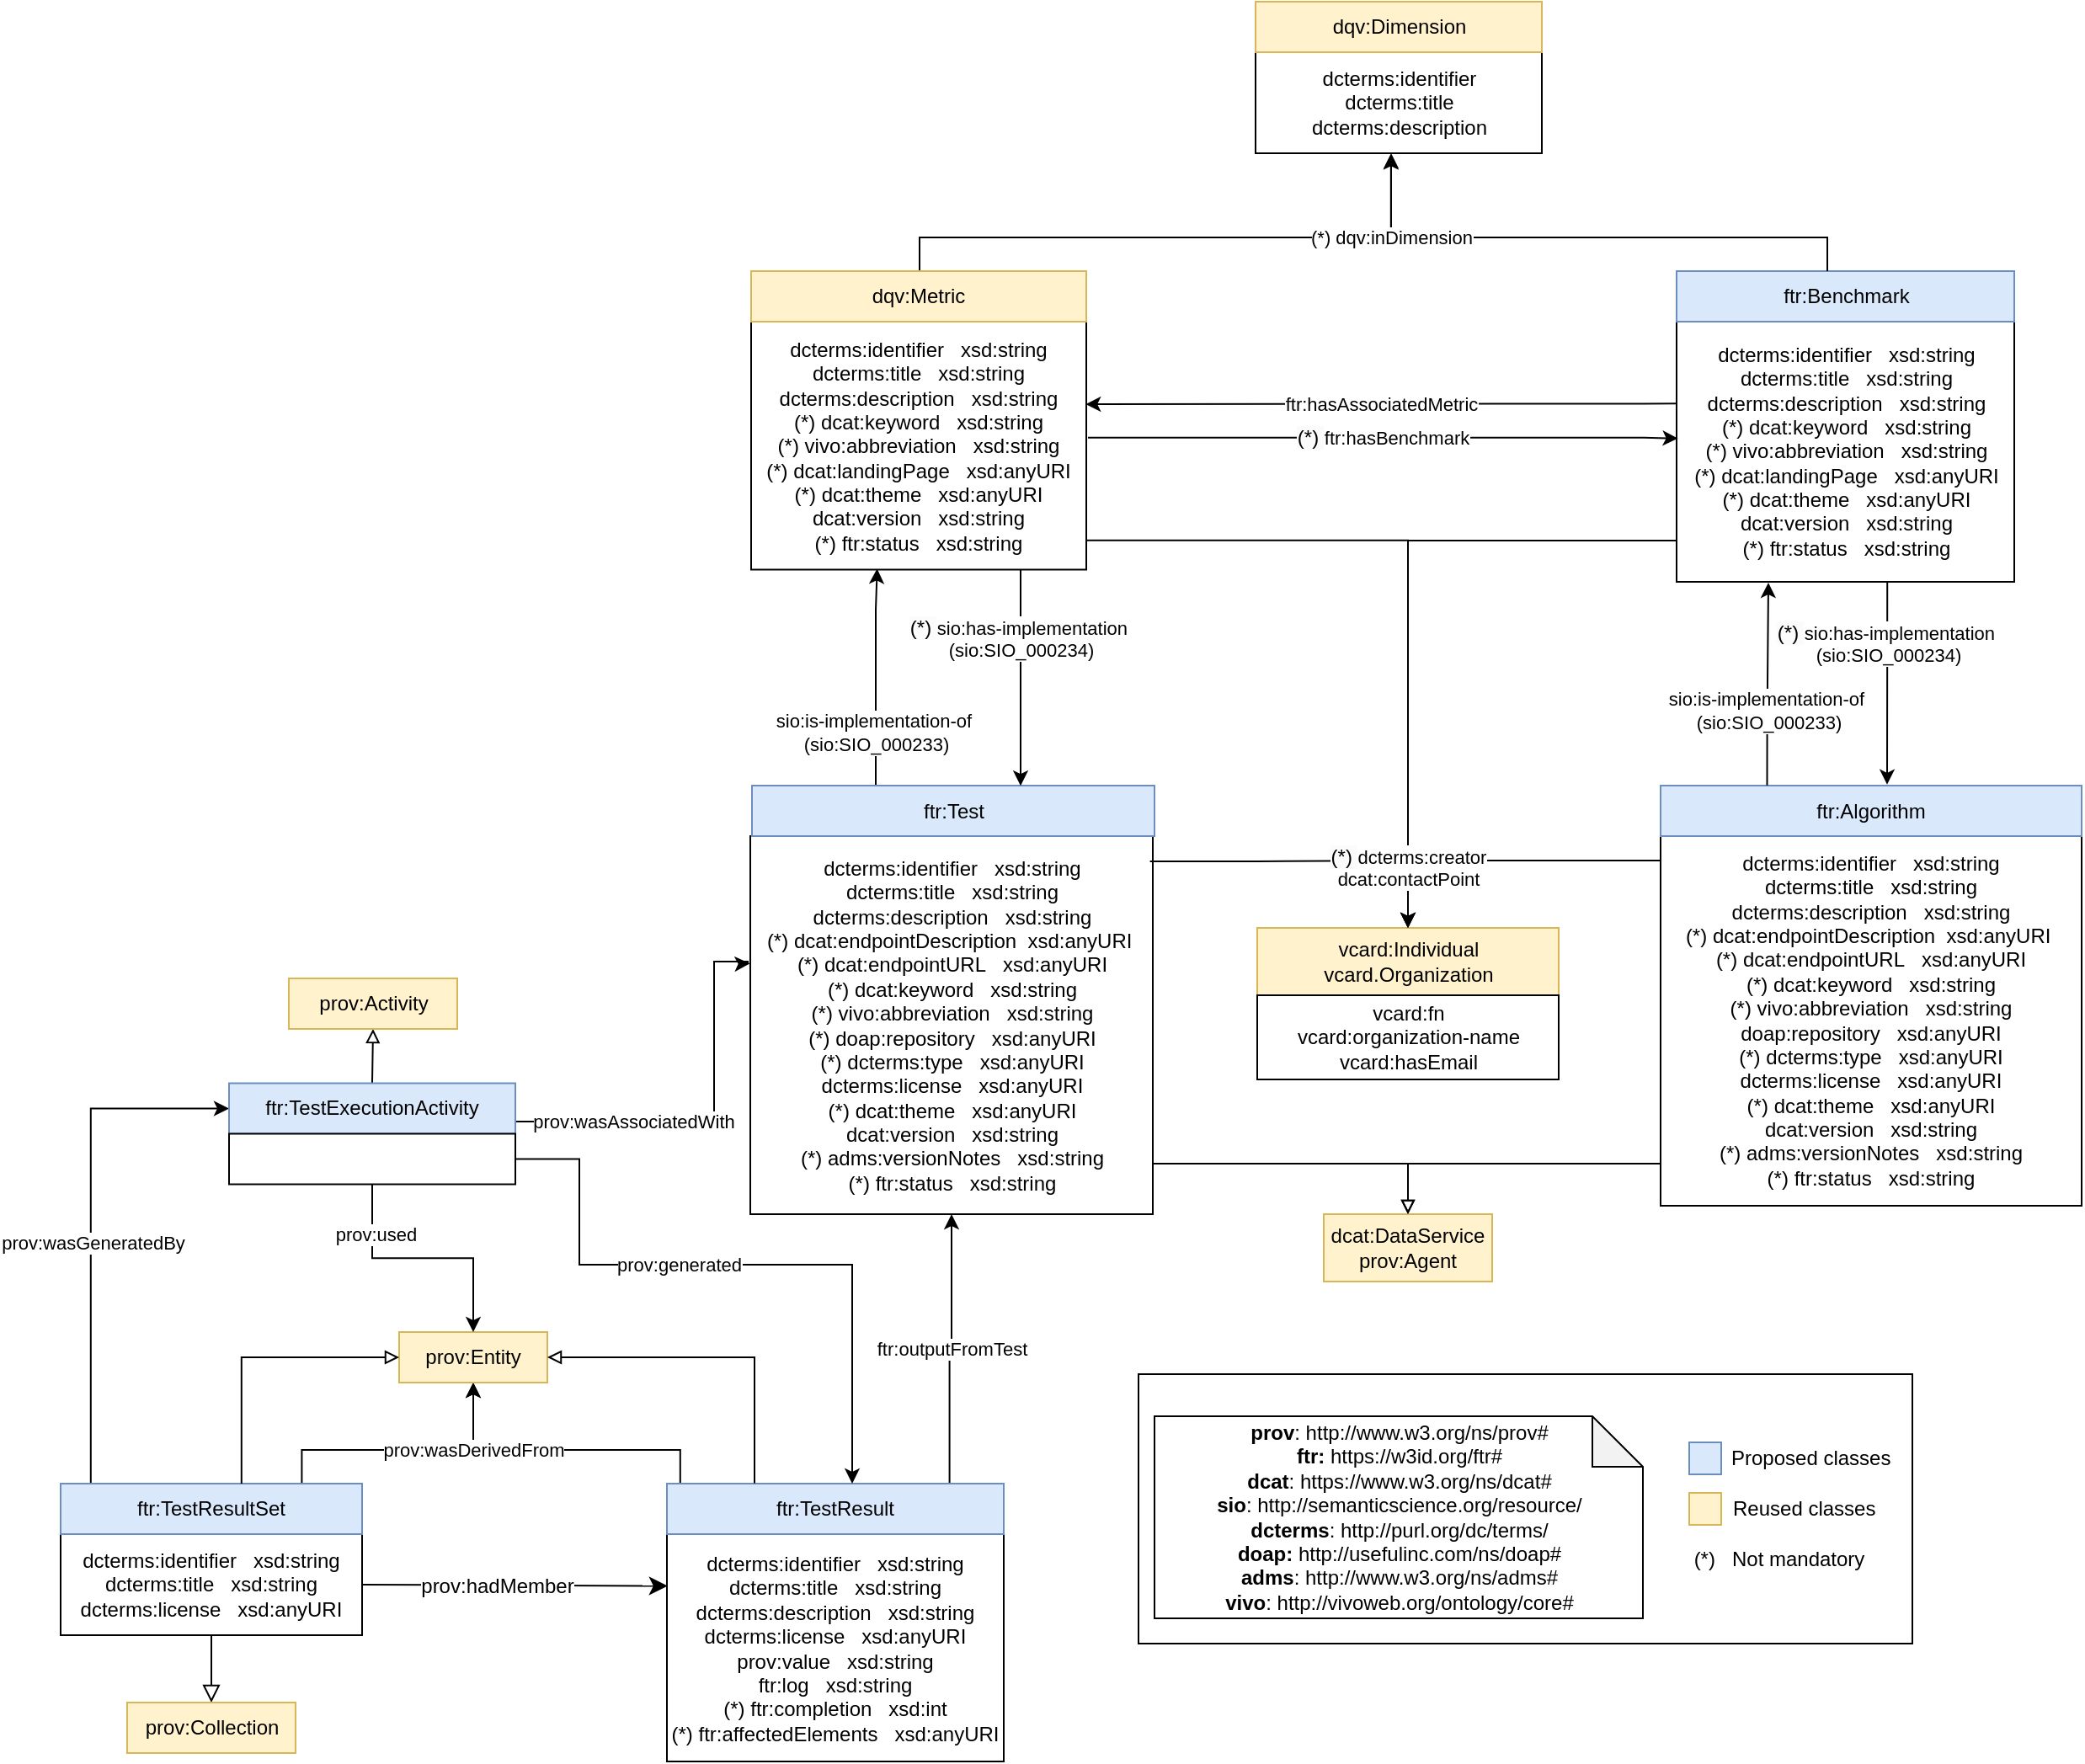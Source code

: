 <mxfile version="26.0.10">
  <diagram id="EMfAbqqZKWI0kDw0vO57" name="v9">
    <mxGraphModel grid="1" page="1" gridSize="10" guides="1" tooltips="1" connect="1" arrows="1" fold="1" pageScale="1" pageWidth="827" pageHeight="1169" math="0" shadow="0">
      <root>
        <mxCell id="0" />
        <mxCell id="1" parent="0" />
        <mxCell id="Yi2zr5Vyh4pYzkWV7ahC-1" value="" style="endArrow=block;html=1;fontColor=#000099;exitX=0.5;exitY=1;exitDx=0;exitDy=0;endFill=0;entryX=0.5;entryY=0;entryDx=0;entryDy=0;endSize=8;arcSize=0;rounded=0;" edge="1" parent="1" source="Yi2zr5Vyh4pYzkWV7ahC-6" target="Yi2zr5Vyh4pYzkWV7ahC-2">
          <mxGeometry width="50" height="50" relative="1" as="geometry">
            <mxPoint x="255" y="565" as="sourcePoint" />
            <mxPoint x="413.0" y="565" as="targetPoint" />
          </mxGeometry>
        </mxCell>
        <mxCell id="Yi2zr5Vyh4pYzkWV7ahC-2" value="prov:Collection" style="rounded=0;whiteSpace=wrap;html=1;snapToPoint=1;points=[[0.1,0],[0.2,0],[0.3,0],[0.4,0],[0.5,0],[0.6,0],[0.7,0],[0.8,0],[0.9,0],[0,0.1],[0,0.3],[0,0.5],[0,0.7],[0,0.9],[0.1,1],[0.2,1],[0.3,1],[0.4,1],[0.5,1],[0.6,1],[0.7,1],[0.8,1],[0.9,1],[1,0.1],[1,0.3],[1,0.5],[1,0.7],[1,0.9]];fillColor=#fff2cc;strokeColor=#d6b656;" vertex="1" parent="1">
          <mxGeometry x="429.5" y="740" width="100" height="30" as="geometry" />
        </mxCell>
        <mxCell id="Yi2zr5Vyh4pYzkWV7ahC-3" value="" style="endArrow=classic;html=1;endSize=8;arcSize=0;rounded=0;entryX=0.002;entryY=0.228;entryDx=0;entryDy=0;entryPerimeter=0;" edge="1" parent="1" source="Yi2zr5Vyh4pYzkWV7ahC-6" target="Yi2zr5Vyh4pYzkWV7ahC-13">
          <mxGeometry width="50" height="50" relative="1" as="geometry">
            <mxPoint x="630" y="680" as="sourcePoint" />
            <mxPoint x="747" y="670" as="targetPoint" />
          </mxGeometry>
        </mxCell>
        <mxCell id="Yi2zr5Vyh4pYzkWV7ahC-4" value="prov:hadMember" style="text;html=1;align=center;verticalAlign=middle;resizable=0;points=[];labelBackgroundColor=#ffffff;" connectable="0" vertex="1" parent="Yi2zr5Vyh4pYzkWV7ahC-3">
          <mxGeometry x="-0.127" relative="1" as="geometry">
            <mxPoint x="1" as="offset" />
          </mxGeometry>
        </mxCell>
        <mxCell id="Yi2zr5Vyh4pYzkWV7ahC-5" value="&lt;div&gt;&lt;b&gt;prov&lt;/b&gt;: http://www.w3.org/ns/prov#&lt;/div&gt;&lt;div&gt;&lt;b&gt;ftr:&lt;/b&gt; https://w3id.org/ftr#&lt;br&gt;&lt;b&gt;dcat&lt;/b&gt;: https://www.w3.org/ns/dcat#&lt;/div&gt;&lt;div&gt;&lt;b&gt;sio&lt;/b&gt;: http://semanticscience.org/resource/&lt;br&gt;&lt;/div&gt;&lt;b&gt;dcterms&lt;/b&gt;: http://purl.org/dc/terms/&lt;div&gt;&lt;b&gt;doap:&amp;nbsp;&lt;/b&gt;&lt;span style=&quot;background-color: initial;&quot;&gt;http://usefulinc.com/ns/doap#&lt;/span&gt;&lt;/div&gt;&lt;div&gt;&lt;b&gt;adms&lt;/b&gt;: http://www.w3.org/ns/adms#&lt;/div&gt;&lt;div&gt;&lt;b&gt;vivo&lt;/b&gt;:&amp;nbsp;http://vivoweb.org/ontology/core#&lt;/div&gt;" style="shape=note;whiteSpace=wrap;html=1;backgroundOutline=1;darkOpacity=0.05;" vertex="1" parent="1">
          <mxGeometry x="1039.5" y="570" width="290" height="120" as="geometry" />
        </mxCell>
        <mxCell id="Yi2zr5Vyh4pYzkWV7ahC-6" value="dcterms:identifier&amp;nbsp; &amp;nbsp;xsd:string&lt;br&gt;dcterms:title&amp;nbsp; &amp;nbsp;xsd:string&lt;br&gt;dcterms:license&amp;nbsp; &amp;nbsp;xsd:anyURI" style="rounded=0;whiteSpace=wrap;html=1;snapToPoint=1;points=[[0.1,0],[0.2,0],[0.3,0],[0.4,0],[0.5,0],[0.6,0],[0.7,0],[0.8,0],[0.9,0],[0,0.1],[0,0.3],[0,0.5],[0,0.7],[0,0.9],[0.1,1],[0.2,1],[0.3,1],[0.4,1],[0.5,1],[0.6,1],[0.7,1],[0.8,1],[0.9,1],[1,0.1],[1,0.3],[1,0.5],[1,0.7],[1,0.9]];" vertex="1" parent="1">
          <mxGeometry x="390" y="640" width="179" height="60" as="geometry" />
        </mxCell>
        <mxCell id="Yi2zr5Vyh4pYzkWV7ahC-7" value="" style="edgeStyle=orthogonalEdgeStyle;rounded=0;orthogonalLoop=1;jettySize=auto;html=1;exitX=0.8;exitY=0;exitDx=0;exitDy=0;entryX=0.5;entryY=1;entryDx=0;entryDy=0;" edge="1" parent="1" source="Yi2zr5Vyh4pYzkWV7ahC-10" target="Yi2zr5Vyh4pYzkWV7ahC-19">
          <mxGeometry relative="1" as="geometry">
            <Array as="points">
              <mxPoint x="533" y="590" />
              <mxPoint x="635" y="590" />
            </Array>
          </mxGeometry>
        </mxCell>
        <mxCell id="Yi2zr5Vyh4pYzkWV7ahC-8" value="" style="edgeStyle=orthogonalEdgeStyle;rounded=0;orthogonalLoop=1;jettySize=auto;html=1;entryX=0;entryY=0.5;entryDx=0;entryDy=0;exitX=0.1;exitY=0;exitDx=0;exitDy=0;" edge="1" parent="1" source="Yi2zr5Vyh4pYzkWV7ahC-10" target="Yi2zr5Vyh4pYzkWV7ahC-18">
          <mxGeometry relative="1" as="geometry">
            <mxPoint x="759" y="625.143" as="targetPoint" />
            <Array as="points">
              <mxPoint x="408" y="387" />
            </Array>
          </mxGeometry>
        </mxCell>
        <mxCell id="Yi2zr5Vyh4pYzkWV7ahC-9" value="prov:wasGeneratedBy" style="edgeLabel;html=1;align=center;verticalAlign=middle;resizable=0;points=[];" connectable="0" vertex="1" parent="Yi2zr5Vyh4pYzkWV7ahC-8">
          <mxGeometry x="-0.06" y="-1" relative="1" as="geometry">
            <mxPoint as="offset" />
          </mxGeometry>
        </mxCell>
        <mxCell id="Yi2zr5Vyh4pYzkWV7ahC-10" value="ftr:TestResultSet" style="rounded=0;whiteSpace=wrap;html=1;snapToPoint=1;points=[[0.1,0],[0.2,0],[0.3,0],[0.4,0],[0.5,0],[0.6,0],[0.7,0],[0.8,0],[0.9,0],[0,0.1],[0,0.3],[0,0.5],[0,0.7],[0,0.9],[0.1,1],[0.2,1],[0.3,1],[0.4,1],[0.5,1],[0.6,1],[0.7,1],[0.8,1],[0.9,1],[1,0.1],[1,0.3],[1,0.5],[1,0.7],[1,0.9]];fillColor=#dae8fc;strokeColor=#6c8ebf;" vertex="1" parent="1">
          <mxGeometry x="390" y="610.0" width="179" height="30" as="geometry" />
        </mxCell>
        <mxCell id="Yi2zr5Vyh4pYzkWV7ahC-11" value="prov:wasDerivedFrom" style="edgeStyle=orthogonalEdgeStyle;rounded=0;orthogonalLoop=1;jettySize=auto;html=1;entryX=0.5;entryY=1;entryDx=0;entryDy=0;exitX=0.1;exitY=0;exitDx=0;exitDy=0;" edge="1" parent="1" target="Yi2zr5Vyh4pYzkWV7ahC-19">
          <mxGeometry x="0.563" relative="1" as="geometry">
            <mxPoint as="offset" />
            <mxPoint x="757.9" y="610" as="sourcePoint" />
            <Array as="points">
              <mxPoint x="758" y="590" />
              <mxPoint x="635" y="590" />
            </Array>
          </mxGeometry>
        </mxCell>
        <mxCell id="Yi2zr5Vyh4pYzkWV7ahC-12" value="ftr:outputFromTest" style="edgeStyle=orthogonalEdgeStyle;rounded=0;orthogonalLoop=1;jettySize=auto;html=1;exitX=0.839;exitY=-0.012;exitDx=0;exitDy=0;exitPerimeter=0;entryX=0.5;entryY=1;entryDx=0;entryDy=0;" edge="1" parent="1" source="Yi2zr5Vyh4pYzkWV7ahC-14" target="Yi2zr5Vyh4pYzkWV7ahC-31">
          <mxGeometry relative="1" as="geometry" />
        </mxCell>
        <mxCell id="Yi2zr5Vyh4pYzkWV7ahC-13" value="&lt;div&gt;dcterms:identifier&amp;nbsp; &amp;nbsp;&lt;span style=&quot;background-color: transparent; color: light-dark(rgb(0, 0, 0), rgb(255, 255, 255));&quot;&gt;xsd:string&lt;/span&gt;&lt;/div&gt;&lt;div&gt;&lt;span style=&quot;background-color: initial;&quot;&gt;dcterms:title&amp;nbsp; &amp;nbsp;xsd:string&lt;/span&gt;&lt;br&gt;&lt;/div&gt;&lt;div&gt;dcterms:description&amp;nbsp; &amp;nbsp;&lt;span style=&quot;background-color: transparent; color: light-dark(rgb(0, 0, 0), rgb(255, 255, 255));&quot;&gt;xsd:string&lt;/span&gt;&lt;/div&gt;&lt;div&gt;dcterms:license&amp;nbsp; &amp;nbsp;xsd:anyURI&lt;br&gt;&lt;/div&gt;prov:value&amp;nbsp; &amp;nbsp;xsd:string&lt;br&gt;ftr:log&amp;nbsp; &amp;nbsp;xsd:string&lt;br&gt;(*)&amp;nbsp;ftr:completion&amp;nbsp; &amp;nbsp;xsd:int&lt;br&gt;(*)&amp;nbsp;ftr:affectedElements&amp;nbsp; &amp;nbsp;xsd:anyURI" style="rounded=0;whiteSpace=wrap;html=1;snapToPoint=1;points=[[0.1,0],[0.2,0],[0.3,0],[0.4,0],[0.5,0],[0.6,0],[0.7,0],[0.8,0],[0.9,0],[0,0.1],[0,0.3],[0,0.5],[0,0.7],[0,0.9],[0.1,1],[0.2,1],[0.3,1],[0.4,1],[0.5,1],[0.6,1],[0.7,1],[0.8,1],[0.9,1],[1,0.1],[1,0.3],[1,0.5],[1,0.7],[1,0.9]];" vertex="1" parent="1">
          <mxGeometry x="750" y="640" width="200" height="135" as="geometry" />
        </mxCell>
        <mxCell id="Yi2zr5Vyh4pYzkWV7ahC-14" value="ftr:TestResult" style="rounded=0;whiteSpace=wrap;html=1;snapToPoint=1;points=[[0.1,0],[0.2,0],[0.3,0],[0.4,0],[0.5,0],[0.6,0],[0.7,0],[0.8,0],[0.9,0],[0,0.1],[0,0.3],[0,0.5],[0,0.7],[0,0.9],[0.1,1],[0.2,1],[0.3,1],[0.4,1],[0.5,1],[0.6,1],[0.7,1],[0.8,1],[0.9,1],[1,0.1],[1,0.3],[1,0.5],[1,0.7],[1,0.9]];fillColor=#dae8fc;strokeColor=#6c8ebf;" vertex="1" parent="1">
          <mxGeometry x="750" y="610" width="200" height="30" as="geometry" />
        </mxCell>
        <mxCell id="Yi2zr5Vyh4pYzkWV7ahC-15" style="edgeStyle=orthogonalEdgeStyle;rounded=0;orthogonalLoop=1;jettySize=auto;html=1;exitX=0.5;exitY=0;exitDx=0;exitDy=0;entryX=0.5;entryY=1;entryDx=0;entryDy=0;endArrow=block;endFill=0;" edge="1" parent="1" source="Yi2zr5Vyh4pYzkWV7ahC-18" target="Yi2zr5Vyh4pYzkWV7ahC-20">
          <mxGeometry relative="1" as="geometry" />
        </mxCell>
        <mxCell id="Yi2zr5Vyh4pYzkWV7ahC-16" value="prov:generated" style="edgeStyle=orthogonalEdgeStyle;rounded=0;orthogonalLoop=1;jettySize=auto;html=1;exitX=1;exitY=0.5;exitDx=0;exitDy=0;" edge="1" parent="1" source="Yi2zr5Vyh4pYzkWV7ahC-23">
          <mxGeometry x="-0.184" relative="1" as="geometry">
            <mxPoint x="860" y="610" as="targetPoint" />
            <Array as="points">
              <mxPoint x="698" y="417" />
              <mxPoint x="698" y="480" />
              <mxPoint x="860" y="480" />
              <mxPoint x="860" y="610" />
            </Array>
            <mxPoint as="offset" />
          </mxGeometry>
        </mxCell>
        <mxCell id="Yi2zr5Vyh4pYzkWV7ahC-17" value="prov:wasAssociatedWith" style="edgeStyle=orthogonalEdgeStyle;rounded=0;orthogonalLoop=1;jettySize=auto;html=1;exitX=1;exitY=0.5;exitDx=0;exitDy=0;entryX=-0.001;entryY=0.337;entryDx=0;entryDy=0;entryPerimeter=0;" edge="1" parent="1" source="Yi2zr5Vyh4pYzkWV7ahC-18" target="Yi2zr5Vyh4pYzkWV7ahC-31">
          <mxGeometry x="-0.361" relative="1" as="geometry">
            <Array as="points">
              <mxPoint x="778" y="395" />
              <mxPoint x="778" y="300" />
              <mxPoint x="798" y="300" />
              <mxPoint x="798" y="301" />
            </Array>
            <mxPoint as="offset" />
          </mxGeometry>
        </mxCell>
        <mxCell id="Yi2zr5Vyh4pYzkWV7ahC-18" value="ftr:TestExecutionActivity" style="rounded=0;whiteSpace=wrap;html=1;snapToPoint=1;points=[[0.1,0],[0.2,0],[0.3,0],[0.4,0],[0.5,0],[0.6,0],[0.7,0],[0.8,0],[0.9,0],[0,0.1],[0,0.3],[0,0.5],[0,0.7],[0,0.9],[0.1,1],[0.2,1],[0.3,1],[0.4,1],[0.5,1],[0.6,1],[0.7,1],[0.8,1],[0.9,1],[1,0.1],[1,0.3],[1,0.5],[1,0.7],[1,0.9]];fillColor=#dae8fc;strokeColor=#6c8ebf;" vertex="1" parent="1">
          <mxGeometry x="490" y="372.25" width="170" height="30" as="geometry" />
        </mxCell>
        <mxCell id="Yi2zr5Vyh4pYzkWV7ahC-19" value="prov:Entity" style="rounded=0;whiteSpace=wrap;html=1;snapToPoint=1;points=[[0.1,0],[0.2,0],[0.3,0],[0.4,0],[0.5,0],[0.6,0],[0.7,0],[0.8,0],[0.9,0],[0,0.1],[0,0.3],[0,0.5],[0,0.7],[0,0.9],[0.1,1],[0.2,1],[0.3,1],[0.4,1],[0.5,1],[0.6,1],[0.7,1],[0.8,1],[0.9,1],[1,0.1],[1,0.3],[1,0.5],[1,0.7],[1,0.9]];fillColor=#fff2cc;strokeColor=#d6b656;" vertex="1" parent="1">
          <mxGeometry x="591" y="520" width="88" height="30" as="geometry" />
        </mxCell>
        <mxCell id="Yi2zr5Vyh4pYzkWV7ahC-20" value="prov:Activity" style="rounded=0;whiteSpace=wrap;html=1;snapToPoint=1;points=[[0.1,0],[0.2,0],[0.3,0],[0.4,0],[0.5,0],[0.6,0],[0.7,0],[0.8,0],[0.9,0],[0,0.1],[0,0.3],[0,0.5],[0,0.7],[0,0.9],[0.1,1],[0.2,1],[0.3,1],[0.4,1],[0.5,1],[0.6,1],[0.7,1],[0.8,1],[0.9,1],[1,0.1],[1,0.3],[1,0.5],[1,0.7],[1,0.9]];fillColor=#fff2cc;strokeColor=#d6b656;" vertex="1" parent="1">
          <mxGeometry x="525.5" y="310" width="100" height="30" as="geometry" />
        </mxCell>
        <mxCell id="Yi2zr5Vyh4pYzkWV7ahC-21" value="" style="edgeStyle=orthogonalEdgeStyle;rounded=0;orthogonalLoop=1;jettySize=auto;html=1;" edge="1" parent="1" source="Yi2zr5Vyh4pYzkWV7ahC-23" target="Yi2zr5Vyh4pYzkWV7ahC-19">
          <mxGeometry relative="1" as="geometry" />
        </mxCell>
        <mxCell id="Yi2zr5Vyh4pYzkWV7ahC-22" value="prov:used" style="edgeLabel;html=1;align=center;verticalAlign=middle;resizable=0;points=[];" connectable="0" vertex="1" parent="Yi2zr5Vyh4pYzkWV7ahC-21">
          <mxGeometry x="-0.502" y="2" relative="1" as="geometry">
            <mxPoint y="-7" as="offset" />
          </mxGeometry>
        </mxCell>
        <mxCell id="Yi2zr5Vyh4pYzkWV7ahC-23" value="" style="rounded=0;whiteSpace=wrap;html=1;snapToPoint=1;points=[[0.1,0],[0.2,0],[0.3,0],[0.4,0],[0.5,0],[0.6,0],[0.7,0],[0.8,0],[0.9,0],[0,0.1],[0,0.3],[0,0.5],[0,0.7],[0,0.9],[0.1,1],[0.2,1],[0.3,1],[0.4,1],[0.5,1],[0.6,1],[0.7,1],[0.8,1],[0.9,1],[1,0.1],[1,0.3],[1,0.5],[1,0.7],[1,0.9]];" vertex="1" parent="1">
          <mxGeometry x="490" y="402.25" width="170" height="30" as="geometry" />
        </mxCell>
        <mxCell id="Yi2zr5Vyh4pYzkWV7ahC-24" value="" style="whiteSpace=wrap;html=1;aspect=fixed;fillColor=#dae8fc;strokeColor=#6c8ebf;" vertex="1" parent="1">
          <mxGeometry x="1357" y="585.5" width="19" height="19" as="geometry" />
        </mxCell>
        <mxCell id="Yi2zr5Vyh4pYzkWV7ahC-25" value="" style="whiteSpace=wrap;html=1;aspect=fixed;fillColor=#fff2cc;strokeColor=#d6b656;" vertex="1" parent="1">
          <mxGeometry x="1357" y="615.5" width="19" height="19" as="geometry" />
        </mxCell>
        <mxCell id="Yi2zr5Vyh4pYzkWV7ahC-26" value="Proposed classes " style="text;html=1;align=left;verticalAlign=middle;whiteSpace=wrap;rounded=0;" vertex="1" parent="1">
          <mxGeometry x="1380" y="580" width="100" height="30" as="geometry" />
        </mxCell>
        <mxCell id="Yi2zr5Vyh4pYzkWV7ahC-27" value="Reused classes" style="text;html=1;align=left;verticalAlign=middle;whiteSpace=wrap;rounded=0;" vertex="1" parent="1">
          <mxGeometry x="1381" y="610" width="89" height="30" as="geometry" />
        </mxCell>
        <mxCell id="Yi2zr5Vyh4pYzkWV7ahC-28" value="&lt;div&gt;sio:is-implementation-of&amp;nbsp;&lt;/div&gt;&lt;div&gt;(sio:SIO_000233)&lt;/div&gt;" style="edgeStyle=orthogonalEdgeStyle;rounded=0;orthogonalLoop=1;jettySize=auto;html=1;exitX=0.2;exitY=0;exitDx=0;exitDy=0;entryX=0.376;entryY=0.996;entryDx=0;entryDy=0;entryPerimeter=0;" edge="1" parent="1" source="Yi2zr5Vyh4pYzkWV7ahC-33" target="Yi2zr5Vyh4pYzkWV7ahC-38">
          <mxGeometry x="-0.258" relative="1" as="geometry">
            <mxPoint x="1140" y="305" as="targetPoint" />
            <Array as="points">
              <mxPoint x="874" y="196" />
              <mxPoint x="874" y="91" />
              <mxPoint x="875" y="91" />
            </Array>
            <mxPoint as="offset" />
          </mxGeometry>
        </mxCell>
        <mxCell id="Yi2zr5Vyh4pYzkWV7ahC-30" value="" style="edgeStyle=orthogonalEdgeStyle;rounded=0;orthogonalLoop=1;jettySize=auto;html=1;entryX=0.5;entryY=0;entryDx=0;entryDy=0;startArrow=none;startFill=0;exitX=1;exitY=0.882;exitDx=0;exitDy=0;exitPerimeter=0;" edge="1" parent="1" source="Yi2zr5Vyh4pYzkWV7ahC-38" target="Yi2zr5Vyh4pYzkWV7ahC-35">
          <mxGeometry relative="1" as="geometry">
            <mxPoint x="1000" y="-120" as="sourcePoint" />
            <mxPoint x="1220" y="50" as="targetPoint" />
            <Array as="points">
              <mxPoint x="1190" y="50" />
            </Array>
          </mxGeometry>
        </mxCell>
        <mxCell id="Yi2zr5Vyh4pYzkWV7ahC-31" value="&lt;div&gt;dcterms:identifier&amp;nbsp; &amp;nbsp;&lt;span style=&quot;background-color: transparent; color: light-dark(rgb(0, 0, 0), rgb(255, 255, 255));&quot;&gt;xsd:string&lt;/span&gt;&lt;/div&gt;&lt;div&gt;&lt;span style=&quot;background-color: initial;&quot;&gt;dcterms:title&amp;nbsp; &amp;nbsp;xsd:string&lt;/span&gt;&lt;br&gt;&lt;/div&gt;&lt;div&gt;dcterms:description&amp;nbsp; &amp;nbsp;&lt;span style=&quot;background-color: transparent; color: light-dark(rgb(0, 0, 0), rgb(255, 255, 255));&quot;&gt;xsd:string&lt;/span&gt;&lt;/div&gt;&lt;div&gt;&lt;div&gt;&lt;span style=&quot;background-color: transparent; color: light-dark(rgb(0, 0, 0), rgb(255, 255, 255));&quot;&gt;(*)&lt;/span&gt;&lt;span style=&quot;background-color: transparent; color: light-dark(rgb(0, 0, 0), rgb(255, 255, 255));&quot;&gt;&amp;nbsp;&lt;/span&gt;&lt;span style=&quot;font-family: Arial; background-color: initial;&quot;&gt;dcat:endpointDescription&amp;nbsp; xsd:anyURI&amp;nbsp;&lt;/span&gt;&lt;br&gt;&lt;/div&gt;&lt;div&gt;&lt;span style=&quot;font-size: 12px; color: rgb(0, 0, 0); font-weight: normal; text-decoration: none; font-family: Arial; font-style: normal; text-decoration-skip-ink: none;&quot;&gt;&lt;span style=&quot;background-color: transparent; color: light-dark(rgb(0, 0, 0), rgb(255, 255, 255)); font-family: Helvetica;&quot;&gt;(*)&lt;/span&gt;&lt;span style=&quot;background-color: transparent; color: light-dark(rgb(0, 0, 0), rgb(255, 255, 255)); font-family: Helvetica;&quot;&gt;&amp;nbsp;&lt;/span&gt;dcat&lt;/span&gt;&lt;span style=&quot;font-size: 12px; color: rgb(0, 0, 0); font-weight: normal; text-decoration: none; font-family: Arial; font-style: normal; text-decoration-skip-ink: none;&quot;&gt;:endpointURL&amp;nbsp; &amp;nbsp;xsd:anyURI&lt;/span&gt;&lt;/div&gt;&lt;div&gt;&lt;span style=&quot;font-size: 12px; color: rgb(0, 0, 0); font-weight: normal; text-decoration: none; font-family: Arial; font-style: normal; text-decoration-skip-ink: none;&quot;&gt;&lt;span style=&quot;background-color: transparent; color: light-dark(rgb(0, 0, 0), rgb(255, 255, 255)); font-family: Helvetica;&quot;&gt;(*)&lt;/span&gt;&lt;span style=&quot;background-color: transparent; color: light-dark(rgb(0, 0, 0), rgb(255, 255, 255)); font-family: Helvetica;&quot;&gt;&amp;nbsp;&lt;/span&gt;dcat:keyword&amp;nbsp; &amp;nbsp;xsd:string&lt;br&gt;&lt;/span&gt;&lt;/div&gt;&lt;div&gt;&lt;span style=&quot;font-size: 12px; color: rgb(0, 0, 0); font-weight: normal; text-decoration: none; font-family: Arial; font-style: normal; text-decoration-skip-ink: none;&quot;&gt;&lt;div style=&quot;font-family: Helvetica;&quot;&gt;&lt;span style=&quot;color: light-dark(rgb(0, 0, 0), rgb(237, 237, 237)); background-color: transparent;&quot;&gt;(*)&lt;/span&gt;&lt;span style=&quot;color: light-dark(rgb(0, 0, 0), rgb(237, 237, 237)); background-color: transparent;&quot;&gt;&amp;nbsp;&lt;/span&gt;vivo:abbreviation&amp;nbsp; &amp;nbsp;xsd:string&lt;/div&gt;&lt;/span&gt;&lt;/div&gt;&lt;div&gt;&lt;span style=&quot;font-size: 12px; color: rgb(0, 0, 0); font-weight: normal; text-decoration: none; font-family: Arial; font-style: normal; text-decoration-skip-ink: none;&quot;&gt;&lt;div style=&quot;font-family: Helvetica;&quot;&gt;&lt;span style=&quot;background-color: transparent; color: light-dark(rgb(0, 0, 0), rgb(255, 255, 255));&quot;&gt;(*)&lt;/span&gt;&lt;span style=&quot;background-color: transparent; color: light-dark(rgb(0, 0, 0), rgb(255, 255, 255));&quot;&gt;&amp;nbsp;&lt;/span&gt;&lt;span style=&quot;background-color: initial; color: light-dark(rgb(0, 0, 0), rgb(255, 255, 255)); font-family: Arial;&quot;&gt;doap:repository&amp;nbsp; &amp;nbsp;xsd:anyURI&lt;/span&gt;&lt;/div&gt;&lt;/span&gt;&lt;/div&gt;&lt;div&gt;&lt;span style=&quot;text-decoration-skip-ink: none;&quot;&gt;&lt;span style=&quot;background-color: transparent; color: light-dark(rgb(0, 0, 0), rgb(255, 255, 255));&quot;&gt;(*)&lt;/span&gt;&lt;span style=&quot;background-color: transparent; color: light-dark(rgb(0, 0, 0), rgb(255, 255, 255));&quot;&gt;&amp;nbsp;&lt;/span&gt;&lt;font face=&quot;Arial&quot;&gt;dcterms:type&amp;nbsp; &amp;nbsp;xsd:anyURI&lt;/font&gt;&lt;br&gt;&lt;/span&gt;&lt;/div&gt;&lt;div&gt;&lt;span style=&quot;text-decoration-skip-ink: none;&quot;&gt;&lt;font face=&quot;Arial&quot;&gt;dcterms:license&amp;nbsp; &amp;nbsp;xsd:anyURI&lt;/font&gt;&lt;br&gt;&lt;/span&gt;&lt;/div&gt;&lt;div&gt;&lt;span style=&quot;text-decoration-skip-ink: none;&quot;&gt;&lt;span style=&quot;background-color: transparent; color: light-dark(rgb(0, 0, 0), rgb(255, 255, 255));&quot;&gt;(*)&lt;/span&gt;&lt;span style=&quot;background-color: transparent; color: light-dark(rgb(0, 0, 0), rgb(255, 255, 255));&quot;&gt;&amp;nbsp;&lt;/span&gt;&lt;font face=&quot;Arial&quot;&gt;dcat:theme&amp;nbsp; &amp;nbsp;xsd:anyURI&lt;/font&gt;&lt;br&gt;&lt;/span&gt;&lt;/div&gt;&lt;div&gt;&lt;span style=&quot;text-decoration-skip-ink: none;&quot;&gt;&lt;div&gt;&lt;span style=&quot;font-family: Arial; text-decoration-skip-ink: none;&quot;&gt;dcat:version&amp;nbsp; &amp;nbsp;xsd:string&lt;/span&gt;&lt;/div&gt;&lt;/span&gt;&lt;/div&gt;&lt;div&gt;&lt;span style=&quot;text-decoration-skip-ink: none;&quot;&gt;&lt;span style=&quot;background-color: transparent; color: light-dark(rgb(0, 0, 0), rgb(255, 255, 255));&quot;&gt;(*)&lt;/span&gt;&lt;span style=&quot;background-color: transparent; color: light-dark(rgb(0, 0, 0), rgb(255, 255, 255));&quot;&gt;&amp;nbsp;&lt;/span&gt;&lt;font face=&quot;Arial&quot;&gt;adms:versionNotes&amp;nbsp; &amp;nbsp;xsd:string&lt;/font&gt;&lt;br&gt;&lt;/span&gt;&lt;/div&gt;&lt;/div&gt;&lt;div&gt;&lt;span style=&quot;text-decoration-skip-ink: none;&quot;&gt;&lt;span style=&quot;background-color: transparent; color: light-dark(rgb(0, 0, 0), rgb(255, 255, 255));&quot;&gt;(*)&lt;/span&gt;&lt;span style=&quot;background-color: transparent; color: light-dark(rgb(0, 0, 0), rgb(255, 255, 255));&quot;&gt;&amp;nbsp;&lt;/span&gt;&lt;font face=&quot;Arial&quot;&gt;ftr:status&amp;nbsp; &amp;nbsp;xsd:string&lt;/font&gt;&lt;/span&gt;&lt;/div&gt;" style="rounded=0;whiteSpace=wrap;html=1;snapToPoint=1;points=[[0.1,0],[0.2,0],[0.3,0],[0.4,0],[0.5,0],[0.6,0],[0.7,0],[0.8,0],[0.9,0],[0,0.1],[0,0.3],[0,0.5],[0,0.7],[0,0.9],[0.1,1],[0.2,1],[0.3,1],[0.4,1],[0.5,1],[0.6,1],[0.7,1],[0.8,1],[0.9,1],[1,0.1],[1,0.3],[1,0.5],[1,0.7],[1,0.9]];" vertex="1" parent="1">
          <mxGeometry x="799.5" y="225.5" width="239" height="224.5" as="geometry" />
        </mxCell>
        <mxCell id="Yi2zr5Vyh4pYzkWV7ahC-32" style="edgeStyle=orthogonalEdgeStyle;rounded=0;orthogonalLoop=1;jettySize=auto;html=1;endArrow=block;endFill=0;exitX=1;exitY=0.9;exitDx=0;exitDy=0;" edge="1" parent="1" source="Yi2zr5Vyh4pYzkWV7ahC-31" target="Yi2zr5Vyh4pYzkWV7ahC-34">
          <mxGeometry relative="1" as="geometry">
            <Array as="points">
              <mxPoint x="1039" y="420" />
              <mxPoint x="1190" y="420" />
            </Array>
            <mxPoint x="1070" y="480" as="sourcePoint" />
          </mxGeometry>
        </mxCell>
        <mxCell id="Yi2zr5Vyh4pYzkWV7ahC-33" value="ftr:Test" style="rounded=0;whiteSpace=wrap;html=1;snapToPoint=1;points=[[0.1,0],[0.2,0],[0.3,0],[0.4,0],[0.5,0],[0.6,0],[0.7,0],[0.8,0],[0.9,0],[0,0.1],[0,0.3],[0,0.5],[0,0.7],[0,0.9],[0.1,1],[0.2,1],[0.3,1],[0.4,1],[0.5,1],[0.6,1],[0.7,1],[0.8,1],[0.9,1],[1,0.1],[1,0.3],[1,0.5],[1,0.7],[1,0.9]];fillColor=#dae8fc;strokeColor=#6c8ebf;" vertex="1" parent="1">
          <mxGeometry x="800.5" y="195.5" width="239" height="30" as="geometry" />
        </mxCell>
        <mxCell id="Yi2zr5Vyh4pYzkWV7ahC-34" value="&lt;div&gt;dcat:DataService&lt;/div&gt;&lt;div&gt;prov:Agent&lt;/div&gt;" style="rounded=0;whiteSpace=wrap;html=1;snapToPoint=1;points=[[0.1,0],[0.2,0],[0.3,0],[0.4,0],[0.5,0],[0.6,0],[0.7,0],[0.8,0],[0.9,0],[0,0.1],[0,0.3],[0,0.5],[0,0.7],[0,0.9],[0.1,1],[0.2,1],[0.3,1],[0.4,1],[0.5,1],[0.6,1],[0.7,1],[0.8,1],[0.9,1],[1,0.1],[1,0.3],[1,0.5],[1,0.7],[1,0.9]];fillColor=#fff2cc;strokeColor=#d6b656;" vertex="1" parent="1">
          <mxGeometry x="1140" y="450" width="100" height="40" as="geometry" />
        </mxCell>
        <mxCell id="Yi2zr5Vyh4pYzkWV7ahC-35" value="vcard:Individual&lt;div&gt;vcard.Organization&lt;/div&gt;" style="rounded=0;whiteSpace=wrap;html=1;snapToPoint=1;points=[[0.1,0],[0.2,0],[0.3,0],[0.4,0],[0.5,0],[0.6,0],[0.7,0],[0.8,0],[0.9,0],[0,0.1],[0,0.3],[0,0.5],[0,0.7],[0,0.9],[0.1,1],[0.2,1],[0.3,1],[0.4,1],[0.5,1],[0.6,1],[0.7,1],[0.8,1],[0.9,1],[1,0.1],[1,0.3],[1,0.5],[1,0.7],[1,0.9]];fillColor=#fff2cc;strokeColor=#d6b656;" vertex="1" parent="1">
          <mxGeometry x="1100.5" y="280" width="179" height="40" as="geometry" />
        </mxCell>
        <mxCell id="Yi2zr5Vyh4pYzkWV7ahC-36" value="&lt;div style=&quot;forced-color-adjust: none; color: rgb(0, 0, 0); font-family: Helvetica; font-size: 11px; font-style: normal; font-variant-ligatures: normal; font-variant-caps: normal; font-weight: 400; letter-spacing: normal; orphans: 2; text-align: center; text-indent: 0px; text-transform: none; widows: 2; word-spacing: 0px; -webkit-text-stroke-width: 0px; white-space: nowrap; text-decoration-thickness: initial; text-decoration-style: initial; text-decoration-color: initial;&quot;&gt;&lt;span style=&quot;background-color: rgb(251, 251, 251); font-size: 12px; text-wrap-mode: wrap; color: light-dark(rgb(0, 0, 0), rgb(255, 255, 255));&quot;&gt;(*)&lt;/span&gt;&lt;span style=&quot;background-color: rgb(251, 251, 251); font-size: 12px; text-wrap-mode: wrap; color: light-dark(rgb(0, 0, 0), rgb(255, 255, 255));&quot;&gt;&amp;nbsp;&lt;/span&gt;sio:has-implementation&amp;nbsp;&lt;/div&gt;&lt;div style=&quot;forced-color-adjust: none; color: rgb(0, 0, 0); font-family: Helvetica; font-size: 11px; font-style: normal; font-variant-ligatures: normal; font-variant-caps: normal; font-weight: 400; letter-spacing: normal; orphans: 2; text-align: center; text-indent: 0px; text-transform: none; widows: 2; word-spacing: 0px; -webkit-text-stroke-width: 0px; white-space: nowrap; text-decoration-thickness: initial; text-decoration-style: initial; text-decoration-color: initial;&quot;&gt;(sio:SIO_000234)&lt;/div&gt;" style="edgeStyle=orthogonalEdgeStyle;rounded=0;orthogonalLoop=1;jettySize=auto;html=1;exitX=0.784;exitY=0.998;exitDx=0;exitDy=0;exitPerimeter=0;startArrow=none;startFill=0;entryX=0.668;entryY=0.003;entryDx=0;entryDy=0;entryPerimeter=0;" edge="1" parent="1" source="Yi2zr5Vyh4pYzkWV7ahC-38" target="Yi2zr5Vyh4pYzkWV7ahC-33">
          <mxGeometry x="-0.333" relative="1" as="geometry">
            <mxPoint x="960" y="190" as="targetPoint" />
            <Array as="points">
              <mxPoint x="960" y="67" />
              <mxPoint x="960" y="196" />
            </Array>
            <mxPoint as="offset" />
          </mxGeometry>
        </mxCell>
        <mxCell id="PQap1CfEJfsq2cHIEoWg-3" value="" style="edgeStyle=orthogonalEdgeStyle;rounded=0;orthogonalLoop=1;jettySize=auto;html=1;exitX=0.449;exitY=0.013;exitDx=0;exitDy=0;entryX=0.473;entryY=1.011;entryDx=0;entryDy=0;entryPerimeter=0;exitPerimeter=0;" edge="1" parent="1" source="Yi2zr5Vyh4pYzkWV7ahC-39" target="PQap1CfEJfsq2cHIEoWg-1">
          <mxGeometry relative="1" as="geometry">
            <Array as="points">
              <mxPoint x="900" y="-130" />
              <mxPoint x="1180" y="-130" />
            </Array>
          </mxGeometry>
        </mxCell>
        <mxCell id="Yi2zr5Vyh4pYzkWV7ahC-38" value="&lt;span style=&quot;text-decoration-skip-ink: none;&quot;&gt;&lt;div&gt;dcterms:identifier&amp;nbsp; &amp;nbsp;&lt;span style=&quot;background-color: transparent; color: light-dark(rgb(0, 0, 0), rgb(255, 255, 255));&quot;&gt;xsd:string&lt;/span&gt;&lt;/div&gt;&lt;div&gt;&lt;span style=&quot;background-color: initial;&quot;&gt;dcterms:title&amp;nbsp; &amp;nbsp;xsd:string&lt;/span&gt;&lt;br&gt;&lt;/div&gt;&lt;div&gt;dcterms:description&amp;nbsp; &amp;nbsp;&lt;span style=&quot;background-color: transparent; color: light-dark(rgb(0, 0, 0), rgb(255, 255, 255));&quot;&gt;xsd:string&lt;/span&gt;&lt;/div&gt;&lt;div&gt;&lt;span style=&quot;background-color: transparent; color: light-dark(rgb(0, 0, 0), rgb(255, 255, 255));&quot;&gt;(*)&lt;/span&gt;&lt;span style=&quot;background-color: transparent; color: light-dark(rgb(0, 0, 0), rgb(255, 255, 255));&quot;&gt;&amp;nbsp;&lt;/span&gt;dcat:keyword&amp;nbsp; &amp;nbsp;&lt;span style=&quot;background-color: transparent; color: light-dark(rgb(0, 0, 0), rgb(255, 255, 255));&quot;&gt;xsd:string&lt;/span&gt;&lt;/div&gt;&lt;div&gt;&lt;span style=&quot;background-color: transparent; color: light-dark(rgb(0, 0, 0), rgb(255, 255, 255));&quot;&gt;(*)&lt;/span&gt;&lt;span style=&quot;background-color: transparent; color: light-dark(rgb(0, 0, 0), rgb(255, 255, 255));&quot;&gt;&amp;nbsp;&lt;/span&gt;vivo:abbreviation&amp;nbsp; &amp;nbsp;&lt;span style=&quot;background-color: transparent; color: light-dark(rgb(0, 0, 0), rgb(255, 255, 255));&quot;&gt;xsd:string&lt;/span&gt;&lt;/div&gt;&lt;div&gt;&lt;span style=&quot;background-color: transparent; color: light-dark(rgb(0, 0, 0), rgb(255, 255, 255));&quot;&gt;(*)&lt;/span&gt;&lt;span style=&quot;background-color: transparent; color: light-dark(rgb(0, 0, 0), rgb(255, 255, 255));&quot;&gt;&amp;nbsp;&lt;/span&gt;dcat:landingPage&amp;nbsp; &amp;nbsp;xsd:anyURI&lt;/div&gt;&lt;div&gt;&lt;div&gt;&lt;span style=&quot;background-color: transparent; color: light-dark(rgb(0, 0, 0), rgb(255, 255, 255));&quot;&gt;(*)&lt;/span&gt;&lt;span style=&quot;background-color: transparent; color: light-dark(rgb(0, 0, 0), rgb(255, 255, 255));&quot;&gt;&amp;nbsp;&lt;/span&gt;dcat:theme&amp;nbsp; &amp;nbsp;xsd:anyURI&lt;/div&gt;&lt;div&gt;dcat:version&amp;nbsp; &amp;nbsp;&lt;span style=&quot;background-color: transparent; color: light-dark(rgb(0, 0, 0), rgb(255, 255, 255));&quot;&gt;xsd:string&lt;/span&gt;&lt;/div&gt;&lt;div&gt;&lt;span style=&quot;color: light-dark(rgb(0, 0, 0), rgb(255, 255, 255)); background-color: transparent;&quot;&gt;(*)&lt;/span&gt;&lt;span style=&quot;color: light-dark(rgb(0, 0, 0), rgb(255, 255, 255)); background-color: transparent;&quot;&gt;&amp;nbsp;&lt;/span&gt;&lt;font face=&quot;Arial&quot;&gt;ftr:status&amp;nbsp; &amp;nbsp;xsd:string&lt;/font&gt;&lt;/div&gt;&lt;/div&gt;&lt;/span&gt;" style="rounded=0;whiteSpace=wrap;html=1;snapToPoint=1;points=[[0.1,0],[0.2,0],[0.3,0],[0.4,0],[0.5,0],[0.6,0],[0.7,0],[0.8,0],[0.9,0],[0,0.1],[0,0.3],[0,0.5],[0,0.7],[0,0.9],[0.1,1],[0.2,1],[0.3,1],[0.4,1],[0.5,1],[0.6,1],[0.7,1],[0.8,1],[0.9,1],[1,0.1],[1,0.3],[1,0.5],[1,0.7],[1,0.9]];" vertex="1" parent="1">
          <mxGeometry x="800" y="-80" width="199" height="147.25" as="geometry" />
        </mxCell>
        <mxCell id="Yi2zr5Vyh4pYzkWV7ahC-39" value="dqv:Metric" style="rounded=0;whiteSpace=wrap;html=1;snapToPoint=1;points=[[0.1,0],[0.2,0],[0.3,0],[0.4,0],[0.5,0],[0.6,0],[0.7,0],[0.8,0],[0.9,0],[0,0.1],[0,0.3],[0,0.5],[0,0.7],[0,0.9],[0.1,1],[0.2,1],[0.3,1],[0.4,1],[0.5,1],[0.6,1],[0.7,1],[0.8,1],[0.9,1],[1,0.1],[1,0.3],[1,0.5],[1,0.7],[1,0.9]];fillColor=#fff2cc;strokeColor=#d6b656;" vertex="1" parent="1">
          <mxGeometry x="800" y="-110" width="199" height="30" as="geometry" />
        </mxCell>
        <mxCell id="Yi2zr5Vyh4pYzkWV7ahC-40" value="&lt;span style=&quot;text-decoration-skip-ink: none;&quot;&gt;&lt;div&gt;dcterms:identifier&amp;nbsp; &amp;nbsp;&lt;span style=&quot;background-color: transparent; color: light-dark(rgb(0, 0, 0), rgb(255, 255, 255));&quot;&gt;xsd:string&lt;/span&gt;&lt;/div&gt;&lt;div&gt;&lt;span style=&quot;background-color: initial;&quot;&gt;dcterms:title&amp;nbsp; &amp;nbsp;xsd:string&lt;/span&gt;&lt;br&gt;&lt;/div&gt;&lt;div&gt;dcterms:description&amp;nbsp; &amp;nbsp;&lt;span style=&quot;background-color: transparent; color: light-dark(rgb(0, 0, 0), rgb(255, 255, 255));&quot;&gt;xsd:string&lt;/span&gt;&lt;/div&gt;&lt;div&gt;&lt;span style=&quot;background-color: transparent; color: light-dark(rgb(0, 0, 0), rgb(255, 255, 255));&quot;&gt;(*)&lt;/span&gt;&lt;span style=&quot;background-color: transparent; color: light-dark(rgb(0, 0, 0), rgb(255, 255, 255));&quot;&gt;&amp;nbsp;&lt;/span&gt;dcat:keyword&amp;nbsp; &amp;nbsp;&lt;span style=&quot;background-color: transparent; color: light-dark(rgb(0, 0, 0), rgb(255, 255, 255));&quot;&gt;xsd:string&lt;/span&gt;&lt;/div&gt;&lt;div&gt;&lt;span style=&quot;background-color: transparent; color: light-dark(rgb(0, 0, 0), rgb(255, 255, 255));&quot;&gt;(*)&lt;/span&gt;&lt;span style=&quot;background-color: transparent; color: light-dark(rgb(0, 0, 0), rgb(255, 255, 255));&quot;&gt;&amp;nbsp;&lt;/span&gt;vivo:abbreviation&amp;nbsp; &amp;nbsp;&lt;span style=&quot;background-color: transparent; color: light-dark(rgb(0, 0, 0), rgb(255, 255, 255));&quot;&gt;xsd:string&lt;/span&gt;&lt;/div&gt;&lt;div&gt;&lt;span style=&quot;background-color: transparent; color: light-dark(rgb(0, 0, 0), rgb(255, 255, 255));&quot;&gt;(*)&lt;/span&gt;&lt;span style=&quot;background-color: transparent; color: light-dark(rgb(0, 0, 0), rgb(255, 255, 255));&quot;&gt;&amp;nbsp;&lt;/span&gt;dcat:landingPage&amp;nbsp; &amp;nbsp;xsd:anyURI&lt;/div&gt;&lt;div&gt;&lt;div&gt;&lt;span style=&quot;background-color: transparent; color: light-dark(rgb(0, 0, 0), rgb(255, 255, 255));&quot;&gt;(*)&lt;/span&gt;&lt;span style=&quot;background-color: transparent; color: light-dark(rgb(0, 0, 0), rgb(255, 255, 255));&quot;&gt;&amp;nbsp;&lt;/span&gt;dcat:theme&amp;nbsp; &amp;nbsp;xsd:anyURI&lt;/div&gt;&lt;div&gt;dcat:version&amp;nbsp; &amp;nbsp;&lt;span style=&quot;background-color: transparent; color: light-dark(rgb(0, 0, 0), rgb(255, 255, 255));&quot;&gt;xsd:string&lt;/span&gt;&lt;/div&gt;&lt;div&gt;&lt;span style=&quot;color: light-dark(rgb(0, 0, 0), rgb(255, 255, 255)); background-color: transparent;&quot;&gt;(*)&lt;/span&gt;&lt;span style=&quot;color: light-dark(rgb(0, 0, 0), rgb(255, 255, 255)); background-color: transparent;&quot;&gt;&amp;nbsp;&lt;/span&gt;&lt;font face=&quot;Arial&quot;&gt;ftr:status&amp;nbsp; &amp;nbsp;xsd:string&lt;/font&gt;&lt;/div&gt;&lt;/div&gt;&lt;/span&gt;" style="rounded=0;whiteSpace=wrap;html=1;snapToPoint=1;points=[[0.1,0],[0.2,0],[0.3,0],[0.4,0],[0.5,0],[0.6,0],[0.7,0],[0.8,0],[0.9,0],[0,0.1],[0,0.3],[0,0.5],[0,0.7],[0,0.9],[0.1,1],[0.2,1],[0.3,1],[0.4,1],[0.5,1],[0.6,1],[0.7,1],[0.8,1],[0.9,1],[1,0.1],[1,0.3],[1,0.5],[1,0.7],[1,0.9]];" vertex="1" parent="1">
          <mxGeometry x="1349.5" y="-80" width="200.5" height="154.5" as="geometry" />
        </mxCell>
        <mxCell id="Yi2zr5Vyh4pYzkWV7ahC-41" value="ftr:Benchmark" style="rounded=0;whiteSpace=wrap;html=1;snapToPoint=1;points=[[0.1,0],[0.2,0],[0.3,0],[0.4,0],[0.5,0],[0.6,0],[0.7,0],[0.8,0],[0.9,0],[0,0.1],[0,0.3],[0,0.5],[0,0.7],[0,0.9],[0.1,1],[0.2,1],[0.3,1],[0.4,1],[0.5,1],[0.6,1],[0.7,1],[0.8,1],[0.9,1],[1,0.1],[1,0.3],[1,0.5],[1,0.7],[1,0.9]];fillColor=#dae8fc;strokeColor=#6c8ebf;" vertex="1" parent="1">
          <mxGeometry x="1349.5" y="-110" width="200.5" height="30" as="geometry" />
        </mxCell>
        <mxCell id="Yi2zr5Vyh4pYzkWV7ahC-42" value="vcard:fn&lt;br&gt;vcard:organization-name&lt;br&gt;vcard:hasEmail" style="rounded=0;whiteSpace=wrap;html=1;snapToPoint=1;points=[[0.1,0],[0.2,0],[0.3,0],[0.4,0],[0.5,0],[0.6,0],[0.7,0],[0.8,0],[0.9,0],[0,0.1],[0,0.3],[0,0.5],[0,0.7],[0,0.9],[0.1,1],[0.2,1],[0.3,1],[0.4,1],[0.5,1],[0.6,1],[0.7,1],[0.8,1],[0.9,1],[1,0.1],[1,0.3],[1,0.5],[1,0.7],[1,0.9]];" vertex="1" parent="1">
          <mxGeometry x="1100.5" y="320" width="179" height="50" as="geometry" />
        </mxCell>
        <mxCell id="Yi2zr5Vyh4pYzkWV7ahC-43" value="" style="rounded=0;whiteSpace=wrap;html=1;fillColor=none;" vertex="1" parent="1">
          <mxGeometry x="1030" y="545" width="459.5" height="160" as="geometry" />
        </mxCell>
        <mxCell id="Yi2zr5Vyh4pYzkWV7ahC-45" value="&lt;div&gt;dcterms:identifier&amp;nbsp; &amp;nbsp;&lt;span style=&quot;background-color: transparent; color: light-dark(rgb(0, 0, 0), rgb(255, 255, 255));&quot;&gt;xsd:string&lt;/span&gt;&lt;/div&gt;&lt;div&gt;&lt;span style=&quot;background-color: initial;&quot;&gt;dcterms:title&amp;nbsp; &amp;nbsp;xsd:string&lt;/span&gt;&lt;br&gt;&lt;/div&gt;&lt;div&gt;dcterms:description&amp;nbsp; &amp;nbsp;&lt;span style=&quot;background-color: transparent; color: light-dark(rgb(0, 0, 0), rgb(255, 255, 255));&quot;&gt;xsd:string&lt;/span&gt;&lt;/div&gt;&lt;div&gt;&lt;div&gt;&lt;span style=&quot;background-color: transparent; color: light-dark(rgb(0, 0, 0), rgb(255, 255, 255));&quot;&gt;(*)&lt;/span&gt;&lt;span style=&quot;background-color: transparent; color: light-dark(rgb(0, 0, 0), rgb(255, 255, 255));&quot;&gt;&amp;nbsp;&lt;/span&gt;&lt;span style=&quot;font-family: Arial; background-color: initial;&quot;&gt;dcat:endpointDescription&amp;nbsp; xsd:anyURI&amp;nbsp;&lt;/span&gt;&lt;br&gt;&lt;/div&gt;&lt;div&gt;&lt;span style=&quot;color: rgb(0, 0, 0); font-family: Arial; text-decoration-skip-ink: none;&quot;&gt;&lt;span style=&quot;background-color: transparent; color: light-dark(rgb(0, 0, 0), rgb(255, 255, 255)); font-family: Helvetica;&quot;&gt;(*)&lt;/span&gt;&lt;span style=&quot;background-color: transparent; color: light-dark(rgb(0, 0, 0), rgb(255, 255, 255)); font-family: Helvetica;&quot;&gt;&amp;nbsp;&lt;/span&gt;dcat&lt;/span&gt;&lt;span style=&quot;color: rgb(0, 0, 0); font-family: Arial; text-decoration-skip-ink: none;&quot;&gt;:endpointURL&amp;nbsp; &amp;nbsp;xsd:anyURI&lt;/span&gt;&lt;/div&gt;&lt;div&gt;&lt;span style=&quot;color: rgb(0, 0, 0); font-family: Arial; text-decoration-skip-ink: none;&quot;&gt;&lt;span style=&quot;background-color: transparent; color: light-dark(rgb(0, 0, 0), rgb(255, 255, 255)); font-family: Helvetica;&quot;&gt;(*)&lt;/span&gt;&lt;span style=&quot;background-color: transparent; color: light-dark(rgb(0, 0, 0), rgb(255, 255, 255)); font-family: Helvetica;&quot;&gt;&amp;nbsp;&lt;/span&gt;dcat:keyword&amp;nbsp; &amp;nbsp;xsd:string&lt;br&gt;&lt;/span&gt;&lt;/div&gt;&lt;div&gt;&lt;span style=&quot;color: rgb(0, 0, 0); font-family: Arial; text-decoration-skip-ink: none;&quot;&gt;&lt;div style=&quot;font-family: Helvetica;&quot;&gt;&lt;span style=&quot;color: light-dark(rgb(0, 0, 0), rgb(237, 237, 237)); background-color: transparent;&quot;&gt;(*)&lt;/span&gt;&lt;span style=&quot;color: light-dark(rgb(0, 0, 0), rgb(237, 237, 237)); background-color: transparent;&quot;&gt;&amp;nbsp;&lt;/span&gt;vivo:abbreviation&amp;nbsp; &amp;nbsp;xsd:string&lt;/div&gt;&lt;/span&gt;&lt;/div&gt;&lt;div&gt;&lt;span style=&quot;color: rgb(0, 0, 0); font-family: Arial; text-decoration-skip-ink: none;&quot;&gt;doap:repository&amp;nbsp; &amp;nbsp;xsd:anyURI&lt;/span&gt;&lt;/div&gt;&lt;div&gt;&lt;span style=&quot;text-decoration-skip-ink: none;&quot;&gt;&lt;span style=&quot;background-color: transparent; color: light-dark(rgb(0, 0, 0), rgb(255, 255, 255));&quot;&gt;(*)&lt;/span&gt;&lt;span style=&quot;background-color: transparent; color: light-dark(rgb(0, 0, 0), rgb(255, 255, 255));&quot;&gt;&amp;nbsp;&lt;/span&gt;&lt;font face=&quot;Arial&quot;&gt;dcterms:type&amp;nbsp; &amp;nbsp;xsd:anyURI&lt;/font&gt;&lt;br&gt;&lt;/span&gt;&lt;/div&gt;&lt;div&gt;&lt;span style=&quot;text-decoration-skip-ink: none;&quot;&gt;&lt;font face=&quot;Arial&quot;&gt;dcterms:license&amp;nbsp; &amp;nbsp;xsd:anyURI&lt;/font&gt;&lt;br&gt;&lt;/span&gt;&lt;/div&gt;&lt;div&gt;&lt;span style=&quot;text-decoration-skip-ink: none;&quot;&gt;&lt;span style=&quot;background-color: transparent; color: light-dark(rgb(0, 0, 0), rgb(255, 255, 255));&quot;&gt;(*)&lt;/span&gt;&lt;span style=&quot;background-color: transparent; color: light-dark(rgb(0, 0, 0), rgb(255, 255, 255));&quot;&gt;&amp;nbsp;&lt;/span&gt;&lt;font face=&quot;Arial&quot;&gt;dcat:theme&amp;nbsp; &amp;nbsp;xsd:anyURI&lt;/font&gt;&lt;br&gt;&lt;/span&gt;&lt;/div&gt;&lt;div&gt;&lt;span style=&quot;text-decoration-skip-ink: none;&quot;&gt;&lt;span style=&quot;font-family: Arial; text-decoration-skip-ink: none;&quot;&gt;dcat:version&amp;nbsp; &amp;nbsp;xsd:string&lt;/span&gt;&lt;/span&gt;&lt;/div&gt;&lt;div&gt;&lt;span style=&quot;text-decoration-skip-ink: none;&quot;&gt;&lt;span style=&quot;background-color: transparent; color: light-dark(rgb(0, 0, 0), rgb(255, 255, 255));&quot;&gt;(*)&lt;/span&gt;&lt;span style=&quot;background-color: transparent; color: light-dark(rgb(0, 0, 0), rgb(255, 255, 255));&quot;&gt;&amp;nbsp;&lt;/span&gt;&lt;font face=&quot;Arial&quot;&gt;adms:versionNotes&amp;nbsp; &amp;nbsp;xsd:string&lt;/font&gt;&lt;br&gt;&lt;/span&gt;&lt;/div&gt;&lt;/div&gt;&lt;div&gt;&lt;span style=&quot;text-decoration-skip-ink: none;&quot;&gt;&lt;span style=&quot;background-color: transparent; color: light-dark(rgb(0, 0, 0), rgb(255, 255, 255));&quot;&gt;(*)&lt;/span&gt;&lt;span style=&quot;background-color: transparent; color: light-dark(rgb(0, 0, 0), rgb(255, 255, 255));&quot;&gt;&amp;nbsp;&lt;/span&gt;&lt;font face=&quot;Arial&quot;&gt;ftr:status&amp;nbsp; &amp;nbsp;xsd:string&lt;/font&gt;&lt;/span&gt;&lt;/div&gt;" style="rounded=0;whiteSpace=wrap;html=1;snapToPoint=1;points=[[0.1,0],[0.2,0],[0.3,0],[0.4,0],[0.5,0],[0.6,0],[0.7,0],[0.8,0],[0.9,0],[0,0.1],[0,0.3],[0,0.5],[0,0.7],[0,0.9],[0.1,1],[0.2,1],[0.3,1],[0.4,1],[0.5,1],[0.6,1],[0.7,1],[0.8,1],[0.9,1],[1,0.1],[1,0.3],[1,0.5],[1,0.7],[1,0.9]];" vertex="1" parent="1">
          <mxGeometry x="1340" y="225.5" width="250" height="219.5" as="geometry" />
        </mxCell>
        <mxCell id="Yi2zr5Vyh4pYzkWV7ahC-46" style="edgeStyle=orthogonalEdgeStyle;rounded=0;orthogonalLoop=1;jettySize=auto;html=1;endArrow=block;endFill=0;" edge="1" parent="1" target="Yi2zr5Vyh4pYzkWV7ahC-34">
          <mxGeometry relative="1" as="geometry">
            <mxPoint x="1340" y="420" as="sourcePoint" />
            <mxPoint x="1210" y="540" as="targetPoint" />
            <Array as="points">
              <mxPoint x="1340" y="420" />
              <mxPoint x="1190" y="420" />
            </Array>
          </mxGeometry>
        </mxCell>
        <mxCell id="Yi2zr5Vyh4pYzkWV7ahC-48" value="ftr:Algorithm" style="rounded=0;whiteSpace=wrap;html=1;snapToPoint=1;points=[[0.1,0],[0.2,0],[0.3,0],[0.4,0],[0.5,0],[0.6,0],[0.7,0],[0.8,0],[0.9,0],[0,0.1],[0,0.3],[0,0.5],[0,0.7],[0,0.9],[0.1,1],[0.2,1],[0.3,1],[0.4,1],[0.5,1],[0.6,1],[0.7,1],[0.8,1],[0.9,1],[1,0.1],[1,0.3],[1,0.5],[1,0.7],[1,0.9]];fillColor=#dae8fc;strokeColor=#6c8ebf;" vertex="1" parent="1">
          <mxGeometry x="1340" y="195.5" width="250" height="30" as="geometry" />
        </mxCell>
        <mxCell id="Yi2zr5Vyh4pYzkWV7ahC-50" style="edgeStyle=orthogonalEdgeStyle;rounded=0;orthogonalLoop=1;jettySize=auto;html=1;exitX=0.6;exitY=0;exitDx=0;exitDy=0;entryX=0;entryY=0.5;entryDx=0;entryDy=0;endArrow=block;endFill=0;" edge="1" parent="1" source="Yi2zr5Vyh4pYzkWV7ahC-10" target="Yi2zr5Vyh4pYzkWV7ahC-19">
          <mxGeometry relative="1" as="geometry">
            <mxPoint x="559.5" y="562" as="sourcePoint" />
            <mxPoint x="560.5" y="530" as="targetPoint" />
          </mxGeometry>
        </mxCell>
        <mxCell id="Yi2zr5Vyh4pYzkWV7ahC-51" style="edgeStyle=orthogonalEdgeStyle;rounded=0;orthogonalLoop=1;jettySize=auto;html=1;entryX=1;entryY=0.5;entryDx=0;entryDy=0;endArrow=block;endFill=0;exitX=0.26;exitY=-0.009;exitDx=0;exitDy=0;exitPerimeter=0;" edge="1" parent="1" source="Yi2zr5Vyh4pYzkWV7ahC-14" target="Yi2zr5Vyh4pYzkWV7ahC-19">
          <mxGeometry relative="1" as="geometry">
            <mxPoint x="800" y="580" as="sourcePoint" />
            <mxPoint x="791" y="520" as="targetPoint" />
          </mxGeometry>
        </mxCell>
        <mxCell id="Yi2zr5Vyh4pYzkWV7ahC-52" value="&lt;div&gt;sio:is-implementation-of&amp;nbsp;&lt;/div&gt;&lt;div&gt;(sio:SIO_000233)&lt;/div&gt;" style="edgeStyle=orthogonalEdgeStyle;rounded=0;orthogonalLoop=1;jettySize=auto;html=1;entryX=0.267;entryY=1.003;entryDx=0;entryDy=0;entryPerimeter=0;exitX=0.253;exitY=-0.003;exitDx=0;exitDy=0;exitPerimeter=0;" edge="1" parent="1" target="Yi2zr5Vyh4pYzkWV7ahC-40" source="Yi2zr5Vyh4pYzkWV7ahC-48">
          <mxGeometry x="-0.258" relative="1" as="geometry">
            <mxPoint x="1688.5" y="-50" as="targetPoint" />
            <Array as="points">
              <mxPoint x="1403" y="158" />
              <mxPoint x="1404" y="158" />
              <mxPoint x="1404" y="75" />
            </Array>
            <mxPoint x="1404" y="190" as="sourcePoint" />
            <mxPoint as="offset" />
          </mxGeometry>
        </mxCell>
        <mxCell id="Yi2zr5Vyh4pYzkWV7ahC-53" value="&lt;div style=&quot;forced-color-adjust: none; color: rgb(0, 0, 0); font-family: Helvetica; font-size: 11px; font-style: normal; font-variant-ligatures: normal; font-variant-caps: normal; font-weight: 400; letter-spacing: normal; orphans: 2; text-align: center; text-indent: 0px; text-transform: none; widows: 2; word-spacing: 0px; -webkit-text-stroke-width: 0px; white-space: nowrap; text-decoration-thickness: initial; text-decoration-style: initial; text-decoration-color: initial;&quot;&gt;&lt;span style=&quot;background-color: rgb(251, 251, 251); font-size: 12px; text-wrap-mode: wrap; color: light-dark(rgb(0, 0, 0), rgb(255, 255, 255));&quot;&gt;(*)&lt;/span&gt;&lt;span style=&quot;background-color: rgb(251, 251, 251); font-size: 12px; text-wrap-mode: wrap; color: light-dark(rgb(0, 0, 0), rgb(255, 255, 255));&quot;&gt;&amp;nbsp;&lt;/span&gt;sio:has-implementation&amp;nbsp;&lt;/div&gt;&lt;div style=&quot;forced-color-adjust: none; color: rgb(0, 0, 0); font-family: Helvetica; font-size: 11px; font-style: normal; font-variant-ligatures: normal; font-variant-caps: normal; font-weight: 400; letter-spacing: normal; orphans: 2; text-align: center; text-indent: 0px; text-transform: none; widows: 2; word-spacing: 0px; -webkit-text-stroke-width: 0px; white-space: nowrap; text-decoration-thickness: initial; text-decoration-style: initial; text-decoration-color: initial;&quot;&gt;(sio:SIO_000234)&lt;/div&gt;" style="edgeStyle=orthogonalEdgeStyle;rounded=0;orthogonalLoop=1;jettySize=auto;html=1;exitX=0.624;exitY=1.003;exitDx=0;exitDy=0;exitPerimeter=0;entryX=0.538;entryY=-0.02;entryDx=0;entryDy=0;entryPerimeter=0;" edge="1" parent="1" source="Yi2zr5Vyh4pYzkWV7ahC-40" target="Yi2zr5Vyh4pYzkWV7ahC-48">
          <mxGeometry x="-0.391" relative="1" as="geometry">
            <mxPoint x="1474.5" y="191" as="targetPoint" />
            <Array as="points">
              <mxPoint x="1475" y="113" />
            </Array>
            <mxPoint as="offset" />
            <mxPoint x="1774.5" y="-50" as="sourcePoint" />
          </mxGeometry>
        </mxCell>
        <mxCell id="Yi2zr5Vyh4pYzkWV7ahC-55" value="" style="edgeStyle=orthogonalEdgeStyle;rounded=0;orthogonalLoop=1;jettySize=auto;html=1;entryX=0.5;entryY=0;entryDx=0;entryDy=0;" edge="1" parent="1" target="Yi2zr5Vyh4pYzkWV7ahC-35">
          <mxGeometry relative="1" as="geometry">
            <mxPoint x="1350" y="50" as="sourcePoint" />
            <mxPoint x="1379.667" y="-110" as="targetPoint" />
            <Array as="points">
              <mxPoint x="1350" y="50" />
              <mxPoint x="1190" y="50" />
            </Array>
          </mxGeometry>
        </mxCell>
        <mxCell id="Yi2zr5Vyh4pYzkWV7ahC-56" value="" style="edgeStyle=orthogonalEdgeStyle;rounded=0;orthogonalLoop=1;jettySize=auto;html=1;entryX=0.5;entryY=0;entryDx=0;entryDy=0;startArrow=none;startFill=0;exitX=0.993;exitY=0.067;exitDx=0;exitDy=0;exitPerimeter=0;" edge="1" parent="1" source="Yi2zr5Vyh4pYzkWV7ahC-31" target="Yi2zr5Vyh4pYzkWV7ahC-35">
          <mxGeometry relative="1" as="geometry">
            <mxPoint x="1020" y="290" as="sourcePoint" />
            <mxPoint x="1070" y="-20" as="targetPoint" />
            <Array as="points">
              <mxPoint x="1100" y="241" />
              <mxPoint x="1190" y="240" />
            </Array>
          </mxGeometry>
        </mxCell>
        <mxCell id="Yi2zr5Vyh4pYzkWV7ahC-57" value="" style="edgeStyle=orthogonalEdgeStyle;rounded=0;orthogonalLoop=1;jettySize=auto;html=1;entryX=0.5;entryY=0;entryDx=0;entryDy=0;exitX=0;exitY=0.1;exitDx=0;exitDy=0;" edge="1" parent="1" source="Yi2zr5Vyh4pYzkWV7ahC-45" target="Yi2zr5Vyh4pYzkWV7ahC-35">
          <mxGeometry relative="1" as="geometry">
            <mxPoint x="1420" y="240" as="sourcePoint" />
            <mxPoint x="1419.667" y="332.25" as="targetPoint" />
            <Array as="points">
              <mxPoint x="1340" y="240" />
              <mxPoint x="1190" y="240" />
            </Array>
          </mxGeometry>
        </mxCell>
        <mxCell id="Yi2zr5Vyh4pYzkWV7ahC-58" value="&lt;span style=&quot;font-size: 12px; text-wrap-mode: wrap; background-color: rgb(251, 251, 251);&quot;&gt;(*)&amp;nbsp;&lt;/span&gt;dcterms:creator&lt;br&gt;&lt;div&gt;dcat:contactPoint&lt;/div&gt;" style="edgeLabel;html=1;align=center;verticalAlign=middle;resizable=0;points=[];" connectable="0" vertex="1" parent="Yi2zr5Vyh4pYzkWV7ahC-57">
          <mxGeometry x="0.843" y="2" relative="1" as="geometry">
            <mxPoint x="-2" y="-21" as="offset" />
          </mxGeometry>
        </mxCell>
        <mxCell id="RZt1C_hRGX9ls-T8pWx8-1" value="ftr:hasAssociatedMetric" style="edgeStyle=orthogonalEdgeStyle;rounded=0;orthogonalLoop=1;jettySize=auto;html=1;entryX=0.998;entryY=0.333;entryDx=0;entryDy=0;exitX=0.001;exitY=0.315;exitDx=0;exitDy=0;exitPerimeter=0;entryPerimeter=0;" edge="1" parent="1" source="Yi2zr5Vyh4pYzkWV7ahC-40" target="Yi2zr5Vyh4pYzkWV7ahC-38">
          <mxGeometry relative="1" as="geometry">
            <mxPoint x="1400.5" y="-28" as="sourcePoint" />
            <Array as="points">
              <mxPoint x="1330" y="-31" />
            </Array>
            <mxPoint x="968.5" y="-30" as="targetPoint" />
          </mxGeometry>
        </mxCell>
        <mxCell id="RZt1C_hRGX9ls-T8pWx8-2" value="&lt;span style=&quot;font-size: 12px; text-wrap-mode: wrap; background-color: rgb(251, 251, 251);&quot;&gt;(*)&amp;nbsp;&lt;/span&gt;ftr:hasBenchmark" style="edgeStyle=orthogonalEdgeStyle;rounded=0;orthogonalLoop=1;jettySize=auto;html=1;entryX=0.004;entryY=0.449;entryDx=0;entryDy=0;entryPerimeter=0;exitX=1.005;exitY=0.468;exitDx=0;exitDy=0;exitPerimeter=0;" edge="1" parent="1" source="Yi2zr5Vyh4pYzkWV7ahC-38" target="Yi2zr5Vyh4pYzkWV7ahC-40">
          <mxGeometry relative="1" as="geometry">
            <mxPoint x="1000" as="sourcePoint" />
            <Array as="points">
              <mxPoint x="1330" y="-11" />
            </Array>
            <mxPoint x="1400.5" y="-10" as="targetPoint" />
          </mxGeometry>
        </mxCell>
        <mxCell id="RZt1C_hRGX9ls-T8pWx8-4" value="(*)&amp;nbsp; &amp;nbsp;Not mandatory" style="text;html=1;align=center;verticalAlign=middle;resizable=0;points=[];autosize=1;strokeColor=none;fillColor=none;" vertex="1" parent="1">
          <mxGeometry x="1350" y="640" width="120" height="30" as="geometry" />
        </mxCell>
        <mxCell id="PQap1CfEJfsq2cHIEoWg-1" value="&lt;span style=&quot;text-decoration-skip-ink: none;&quot;&gt;&lt;div&gt;dcterms:identifier&lt;/div&gt;&lt;div&gt;&lt;span style=&quot;background-color: initial;&quot;&gt;dcterms:title&lt;/span&gt;&lt;br&gt;&lt;/div&gt;&lt;div&gt;dcterms:description&lt;/div&gt;&lt;/span&gt;" style="rounded=0;whiteSpace=wrap;html=1;snapToPoint=1;points=[[0.1,0],[0.2,0],[0.3,0],[0.4,0],[0.5,0],[0.6,0],[0.7,0],[0.8,0],[0.9,0],[0,0.1],[0,0.3],[0,0.5],[0,0.7],[0,0.9],[0.1,1],[0.2,1],[0.3,1],[0.4,1],[0.5,1],[0.6,1],[0.7,1],[0.8,1],[0.9,1],[1,0.1],[1,0.3],[1,0.5],[1,0.7],[1,0.9]];" vertex="1" parent="1">
          <mxGeometry x="1099.5" y="-240" width="170" height="60" as="geometry" />
        </mxCell>
        <mxCell id="PQap1CfEJfsq2cHIEoWg-2" value="dqv:Dimension" style="rounded=0;whiteSpace=wrap;html=1;snapToPoint=1;points=[[0.1,0],[0.2,0],[0.3,0],[0.4,0],[0.5,0],[0.6,0],[0.7,0],[0.8,0],[0.9,0],[0,0.1],[0,0.3],[0,0.5],[0,0.7],[0,0.9],[0.1,1],[0.2,1],[0.3,1],[0.4,1],[0.5,1],[0.6,1],[0.7,1],[0.8,1],[0.9,1],[1,0.1],[1,0.3],[1,0.5],[1,0.7],[1,0.9]];fillColor=#fff2cc;strokeColor=#d6b656;" vertex="1" parent="1">
          <mxGeometry x="1099.5" y="-270" width="170" height="30" as="geometry" />
        </mxCell>
        <mxCell id="O6XIePmrbJlrYgHYW4he-1" value="&lt;span style=&quot;text-decoration-skip-ink: none;&quot;&gt;&lt;span style=&quot;background-color: transparent; color: light-dark(rgb(0, 0, 0), rgb(255, 255, 255));&quot;&gt;(*)&lt;/span&gt;&lt;span style=&quot;background-color: transparent; color: light-dark(rgb(0, 0, 0), rgb(255, 255, 255));&quot;&gt;&amp;nbsp;&lt;/span&gt;dqv:inDimension&lt;/span&gt;" style="edgeStyle=orthogonalEdgeStyle;rounded=0;orthogonalLoop=1;jettySize=auto;html=1;" edge="1" parent="1">
          <mxGeometry x="0.696" relative="1" as="geometry">
            <mxPoint x="1439" y="-110" as="sourcePoint" />
            <mxPoint x="1180" y="-180" as="targetPoint" />
            <Array as="points">
              <mxPoint x="1439" y="-130" />
              <mxPoint x="1180" y="-130" />
            </Array>
            <mxPoint as="offset" />
          </mxGeometry>
        </mxCell>
      </root>
    </mxGraphModel>
  </diagram>
</mxfile>
